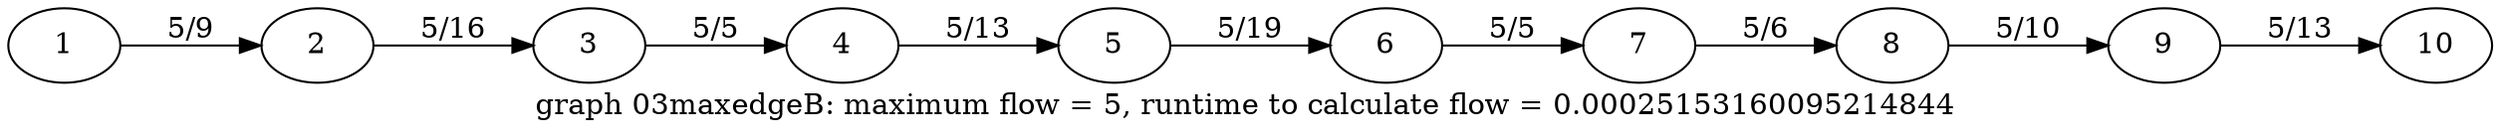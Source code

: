digraph g{

rankdir = LR

1 -> 2 [label = " 5/9 "];
2 -> 3 [label = " 5/16 "];
3 -> 4 [label = " 5/5 "];
4 -> 5 [label = " 5/13 "];
5 -> 6 [label = " 5/19 "];
6 -> 7 [label = " 5/5 "];
7 -> 8 [label = " 5/6 "];
8 -> 9 [label = " 5/10 "];
9 -> 10 [label = " 5/13 "];

label = "graph 03maxedgeB: maximum flow = 5, runtime to calculate flow = 0.00025153160095214844 "
}